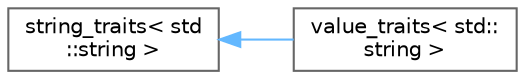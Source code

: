 digraph "Graphical Class Hierarchy"
{
 // LATEX_PDF_SIZE
  bgcolor="transparent";
  edge [fontname=Helvetica,fontsize=10,labelfontname=Helvetica,labelfontsize=10];
  node [fontname=Helvetica,fontsize=10,shape=box,height=0.2,width=0.4];
  rankdir="LR";
  Node0 [id="Node000000",label="string_traits\< std\l::string \>",height=0.2,width=0.4,color="grey40", fillcolor="white", style="filled",URL="$structstring__traits.html",tooltip=" "];
  Node0 -> Node1 [id="edge122_Node000000_Node000001",dir="back",color="steelblue1",style="solid",tooltip=" "];
  Node1 [id="Node000001",label="value_traits\< std::\lstring \>",height=0.2,width=0.4,color="grey40", fillcolor="white", style="filled",URL="$structvalue__traits_3_01std_1_1string_01_4.html",tooltip=" "];
}
